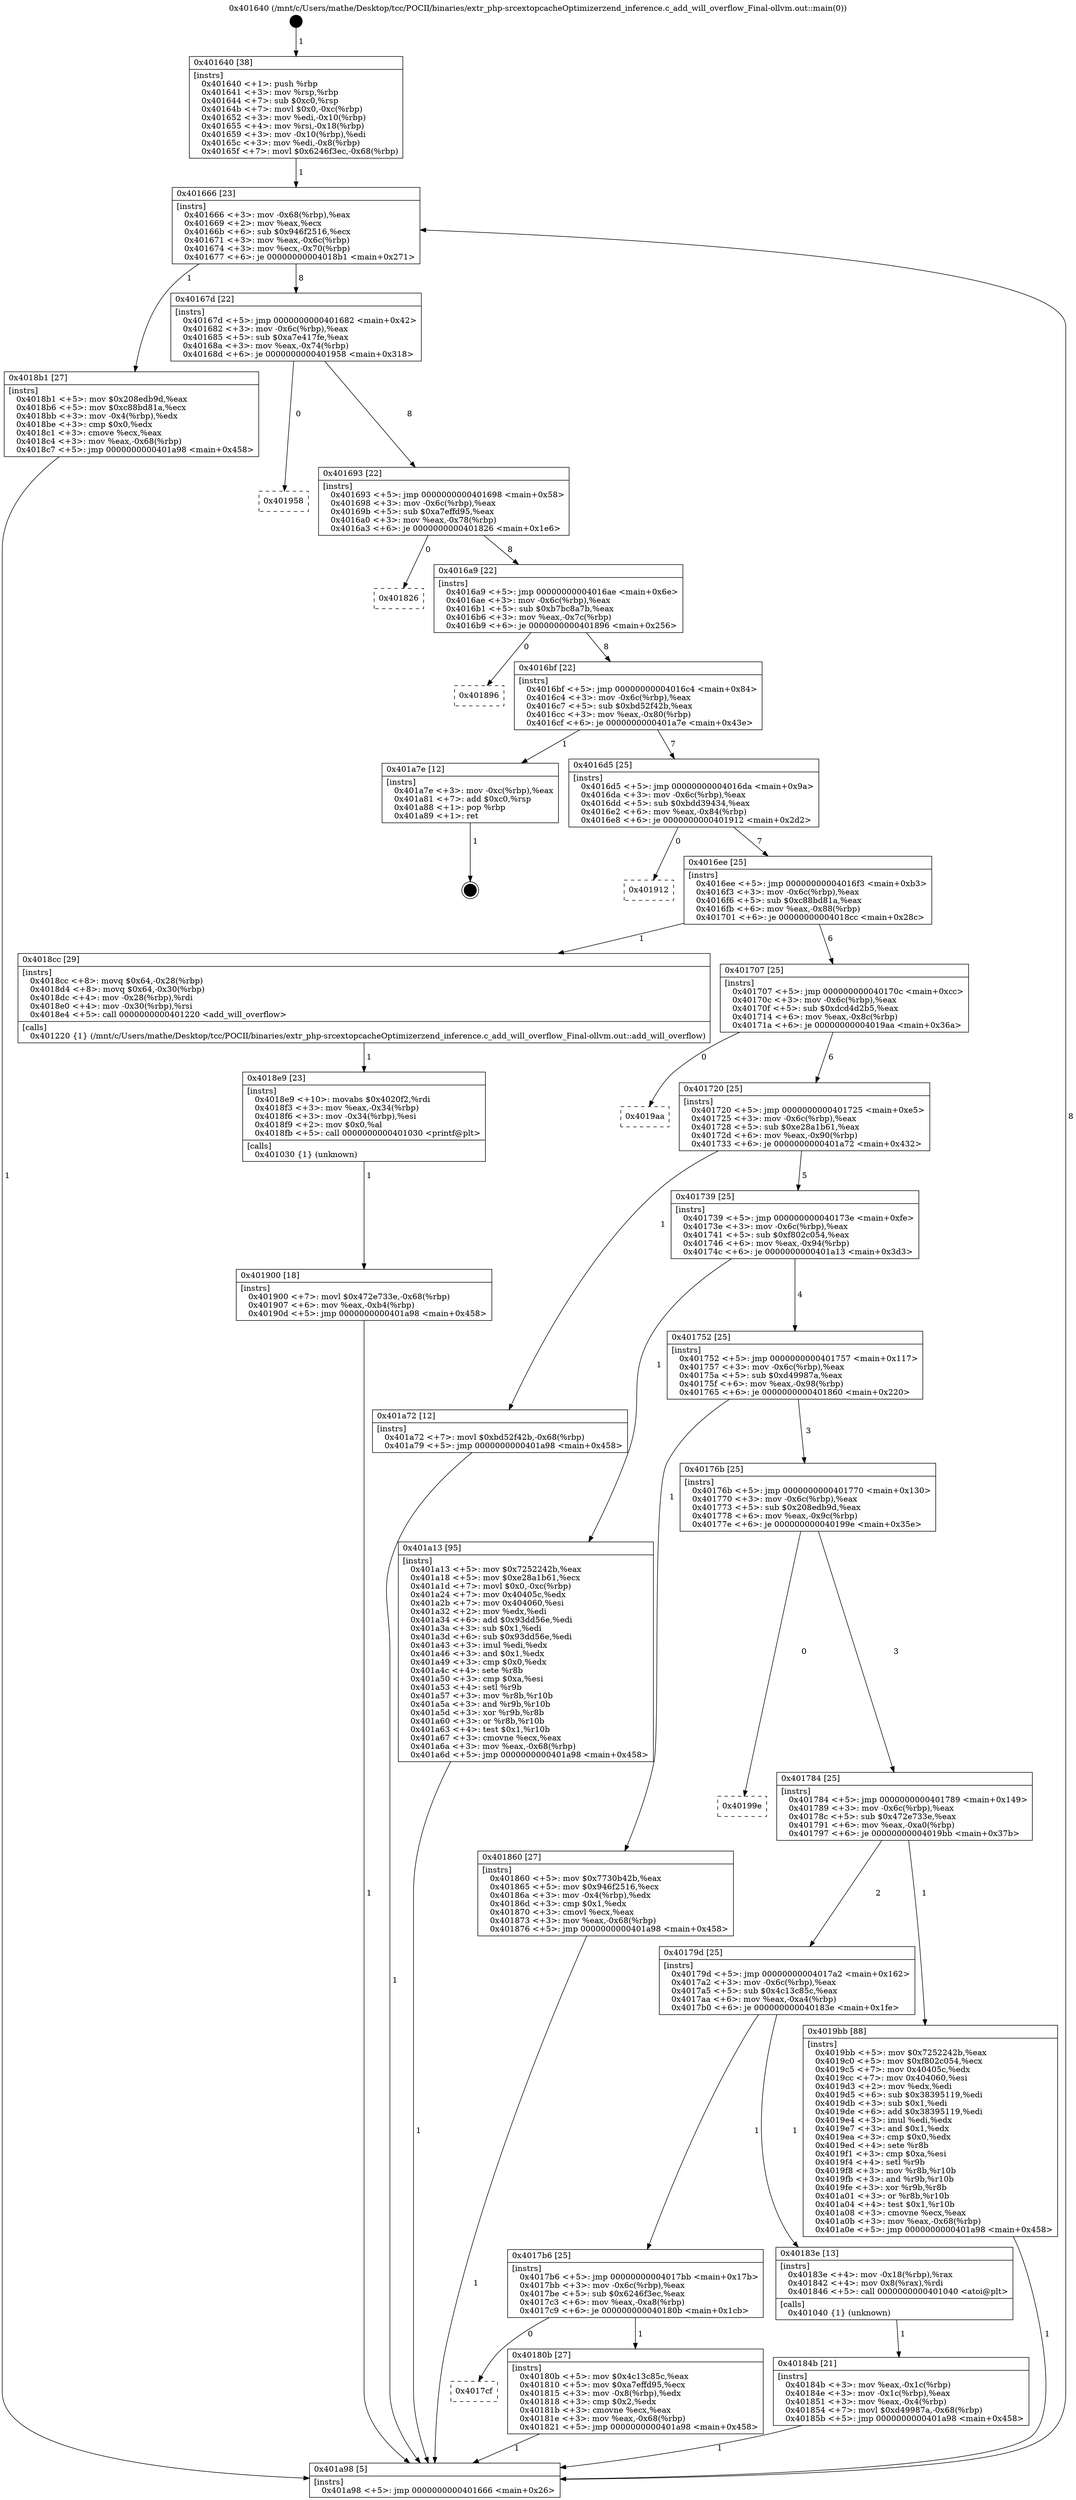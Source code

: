 digraph "0x401640" {
  label = "0x401640 (/mnt/c/Users/mathe/Desktop/tcc/POCII/binaries/extr_php-srcextopcacheOptimizerzend_inference.c_add_will_overflow_Final-ollvm.out::main(0))"
  labelloc = "t"
  node[shape=record]

  Entry [label="",width=0.3,height=0.3,shape=circle,fillcolor=black,style=filled]
  "0x401666" [label="{
     0x401666 [23]\l
     | [instrs]\l
     &nbsp;&nbsp;0x401666 \<+3\>: mov -0x68(%rbp),%eax\l
     &nbsp;&nbsp;0x401669 \<+2\>: mov %eax,%ecx\l
     &nbsp;&nbsp;0x40166b \<+6\>: sub $0x946f2516,%ecx\l
     &nbsp;&nbsp;0x401671 \<+3\>: mov %eax,-0x6c(%rbp)\l
     &nbsp;&nbsp;0x401674 \<+3\>: mov %ecx,-0x70(%rbp)\l
     &nbsp;&nbsp;0x401677 \<+6\>: je 00000000004018b1 \<main+0x271\>\l
  }"]
  "0x4018b1" [label="{
     0x4018b1 [27]\l
     | [instrs]\l
     &nbsp;&nbsp;0x4018b1 \<+5\>: mov $0x208edb9d,%eax\l
     &nbsp;&nbsp;0x4018b6 \<+5\>: mov $0xc88bd81a,%ecx\l
     &nbsp;&nbsp;0x4018bb \<+3\>: mov -0x4(%rbp),%edx\l
     &nbsp;&nbsp;0x4018be \<+3\>: cmp $0x0,%edx\l
     &nbsp;&nbsp;0x4018c1 \<+3\>: cmove %ecx,%eax\l
     &nbsp;&nbsp;0x4018c4 \<+3\>: mov %eax,-0x68(%rbp)\l
     &nbsp;&nbsp;0x4018c7 \<+5\>: jmp 0000000000401a98 \<main+0x458\>\l
  }"]
  "0x40167d" [label="{
     0x40167d [22]\l
     | [instrs]\l
     &nbsp;&nbsp;0x40167d \<+5\>: jmp 0000000000401682 \<main+0x42\>\l
     &nbsp;&nbsp;0x401682 \<+3\>: mov -0x6c(%rbp),%eax\l
     &nbsp;&nbsp;0x401685 \<+5\>: sub $0xa7e417fe,%eax\l
     &nbsp;&nbsp;0x40168a \<+3\>: mov %eax,-0x74(%rbp)\l
     &nbsp;&nbsp;0x40168d \<+6\>: je 0000000000401958 \<main+0x318\>\l
  }"]
  Exit [label="",width=0.3,height=0.3,shape=circle,fillcolor=black,style=filled,peripheries=2]
  "0x401958" [label="{
     0x401958\l
  }", style=dashed]
  "0x401693" [label="{
     0x401693 [22]\l
     | [instrs]\l
     &nbsp;&nbsp;0x401693 \<+5\>: jmp 0000000000401698 \<main+0x58\>\l
     &nbsp;&nbsp;0x401698 \<+3\>: mov -0x6c(%rbp),%eax\l
     &nbsp;&nbsp;0x40169b \<+5\>: sub $0xa7effd95,%eax\l
     &nbsp;&nbsp;0x4016a0 \<+3\>: mov %eax,-0x78(%rbp)\l
     &nbsp;&nbsp;0x4016a3 \<+6\>: je 0000000000401826 \<main+0x1e6\>\l
  }"]
  "0x401900" [label="{
     0x401900 [18]\l
     | [instrs]\l
     &nbsp;&nbsp;0x401900 \<+7\>: movl $0x472e733e,-0x68(%rbp)\l
     &nbsp;&nbsp;0x401907 \<+6\>: mov %eax,-0xb4(%rbp)\l
     &nbsp;&nbsp;0x40190d \<+5\>: jmp 0000000000401a98 \<main+0x458\>\l
  }"]
  "0x401826" [label="{
     0x401826\l
  }", style=dashed]
  "0x4016a9" [label="{
     0x4016a9 [22]\l
     | [instrs]\l
     &nbsp;&nbsp;0x4016a9 \<+5\>: jmp 00000000004016ae \<main+0x6e\>\l
     &nbsp;&nbsp;0x4016ae \<+3\>: mov -0x6c(%rbp),%eax\l
     &nbsp;&nbsp;0x4016b1 \<+5\>: sub $0xb7bc8a7b,%eax\l
     &nbsp;&nbsp;0x4016b6 \<+3\>: mov %eax,-0x7c(%rbp)\l
     &nbsp;&nbsp;0x4016b9 \<+6\>: je 0000000000401896 \<main+0x256\>\l
  }"]
  "0x4018e9" [label="{
     0x4018e9 [23]\l
     | [instrs]\l
     &nbsp;&nbsp;0x4018e9 \<+10\>: movabs $0x4020f2,%rdi\l
     &nbsp;&nbsp;0x4018f3 \<+3\>: mov %eax,-0x34(%rbp)\l
     &nbsp;&nbsp;0x4018f6 \<+3\>: mov -0x34(%rbp),%esi\l
     &nbsp;&nbsp;0x4018f9 \<+2\>: mov $0x0,%al\l
     &nbsp;&nbsp;0x4018fb \<+5\>: call 0000000000401030 \<printf@plt\>\l
     | [calls]\l
     &nbsp;&nbsp;0x401030 \{1\} (unknown)\l
  }"]
  "0x401896" [label="{
     0x401896\l
  }", style=dashed]
  "0x4016bf" [label="{
     0x4016bf [22]\l
     | [instrs]\l
     &nbsp;&nbsp;0x4016bf \<+5\>: jmp 00000000004016c4 \<main+0x84\>\l
     &nbsp;&nbsp;0x4016c4 \<+3\>: mov -0x6c(%rbp),%eax\l
     &nbsp;&nbsp;0x4016c7 \<+5\>: sub $0xbd52f42b,%eax\l
     &nbsp;&nbsp;0x4016cc \<+3\>: mov %eax,-0x80(%rbp)\l
     &nbsp;&nbsp;0x4016cf \<+6\>: je 0000000000401a7e \<main+0x43e\>\l
  }"]
  "0x40184b" [label="{
     0x40184b [21]\l
     | [instrs]\l
     &nbsp;&nbsp;0x40184b \<+3\>: mov %eax,-0x1c(%rbp)\l
     &nbsp;&nbsp;0x40184e \<+3\>: mov -0x1c(%rbp),%eax\l
     &nbsp;&nbsp;0x401851 \<+3\>: mov %eax,-0x4(%rbp)\l
     &nbsp;&nbsp;0x401854 \<+7\>: movl $0xd49987a,-0x68(%rbp)\l
     &nbsp;&nbsp;0x40185b \<+5\>: jmp 0000000000401a98 \<main+0x458\>\l
  }"]
  "0x401a7e" [label="{
     0x401a7e [12]\l
     | [instrs]\l
     &nbsp;&nbsp;0x401a7e \<+3\>: mov -0xc(%rbp),%eax\l
     &nbsp;&nbsp;0x401a81 \<+7\>: add $0xc0,%rsp\l
     &nbsp;&nbsp;0x401a88 \<+1\>: pop %rbp\l
     &nbsp;&nbsp;0x401a89 \<+1\>: ret\l
  }"]
  "0x4016d5" [label="{
     0x4016d5 [25]\l
     | [instrs]\l
     &nbsp;&nbsp;0x4016d5 \<+5\>: jmp 00000000004016da \<main+0x9a\>\l
     &nbsp;&nbsp;0x4016da \<+3\>: mov -0x6c(%rbp),%eax\l
     &nbsp;&nbsp;0x4016dd \<+5\>: sub $0xbdd39434,%eax\l
     &nbsp;&nbsp;0x4016e2 \<+6\>: mov %eax,-0x84(%rbp)\l
     &nbsp;&nbsp;0x4016e8 \<+6\>: je 0000000000401912 \<main+0x2d2\>\l
  }"]
  "0x401640" [label="{
     0x401640 [38]\l
     | [instrs]\l
     &nbsp;&nbsp;0x401640 \<+1\>: push %rbp\l
     &nbsp;&nbsp;0x401641 \<+3\>: mov %rsp,%rbp\l
     &nbsp;&nbsp;0x401644 \<+7\>: sub $0xc0,%rsp\l
     &nbsp;&nbsp;0x40164b \<+7\>: movl $0x0,-0xc(%rbp)\l
     &nbsp;&nbsp;0x401652 \<+3\>: mov %edi,-0x10(%rbp)\l
     &nbsp;&nbsp;0x401655 \<+4\>: mov %rsi,-0x18(%rbp)\l
     &nbsp;&nbsp;0x401659 \<+3\>: mov -0x10(%rbp),%edi\l
     &nbsp;&nbsp;0x40165c \<+3\>: mov %edi,-0x8(%rbp)\l
     &nbsp;&nbsp;0x40165f \<+7\>: movl $0x6246f3ec,-0x68(%rbp)\l
  }"]
  "0x401912" [label="{
     0x401912\l
  }", style=dashed]
  "0x4016ee" [label="{
     0x4016ee [25]\l
     | [instrs]\l
     &nbsp;&nbsp;0x4016ee \<+5\>: jmp 00000000004016f3 \<main+0xb3\>\l
     &nbsp;&nbsp;0x4016f3 \<+3\>: mov -0x6c(%rbp),%eax\l
     &nbsp;&nbsp;0x4016f6 \<+5\>: sub $0xc88bd81a,%eax\l
     &nbsp;&nbsp;0x4016fb \<+6\>: mov %eax,-0x88(%rbp)\l
     &nbsp;&nbsp;0x401701 \<+6\>: je 00000000004018cc \<main+0x28c\>\l
  }"]
  "0x401a98" [label="{
     0x401a98 [5]\l
     | [instrs]\l
     &nbsp;&nbsp;0x401a98 \<+5\>: jmp 0000000000401666 \<main+0x26\>\l
  }"]
  "0x4018cc" [label="{
     0x4018cc [29]\l
     | [instrs]\l
     &nbsp;&nbsp;0x4018cc \<+8\>: movq $0x64,-0x28(%rbp)\l
     &nbsp;&nbsp;0x4018d4 \<+8\>: movq $0x64,-0x30(%rbp)\l
     &nbsp;&nbsp;0x4018dc \<+4\>: mov -0x28(%rbp),%rdi\l
     &nbsp;&nbsp;0x4018e0 \<+4\>: mov -0x30(%rbp),%rsi\l
     &nbsp;&nbsp;0x4018e4 \<+5\>: call 0000000000401220 \<add_will_overflow\>\l
     | [calls]\l
     &nbsp;&nbsp;0x401220 \{1\} (/mnt/c/Users/mathe/Desktop/tcc/POCII/binaries/extr_php-srcextopcacheOptimizerzend_inference.c_add_will_overflow_Final-ollvm.out::add_will_overflow)\l
  }"]
  "0x401707" [label="{
     0x401707 [25]\l
     | [instrs]\l
     &nbsp;&nbsp;0x401707 \<+5\>: jmp 000000000040170c \<main+0xcc\>\l
     &nbsp;&nbsp;0x40170c \<+3\>: mov -0x6c(%rbp),%eax\l
     &nbsp;&nbsp;0x40170f \<+5\>: sub $0xdcd4d2b5,%eax\l
     &nbsp;&nbsp;0x401714 \<+6\>: mov %eax,-0x8c(%rbp)\l
     &nbsp;&nbsp;0x40171a \<+6\>: je 00000000004019aa \<main+0x36a\>\l
  }"]
  "0x4017cf" [label="{
     0x4017cf\l
  }", style=dashed]
  "0x4019aa" [label="{
     0x4019aa\l
  }", style=dashed]
  "0x401720" [label="{
     0x401720 [25]\l
     | [instrs]\l
     &nbsp;&nbsp;0x401720 \<+5\>: jmp 0000000000401725 \<main+0xe5\>\l
     &nbsp;&nbsp;0x401725 \<+3\>: mov -0x6c(%rbp),%eax\l
     &nbsp;&nbsp;0x401728 \<+5\>: sub $0xe28a1b61,%eax\l
     &nbsp;&nbsp;0x40172d \<+6\>: mov %eax,-0x90(%rbp)\l
     &nbsp;&nbsp;0x401733 \<+6\>: je 0000000000401a72 \<main+0x432\>\l
  }"]
  "0x40180b" [label="{
     0x40180b [27]\l
     | [instrs]\l
     &nbsp;&nbsp;0x40180b \<+5\>: mov $0x4c13c85c,%eax\l
     &nbsp;&nbsp;0x401810 \<+5\>: mov $0xa7effd95,%ecx\l
     &nbsp;&nbsp;0x401815 \<+3\>: mov -0x8(%rbp),%edx\l
     &nbsp;&nbsp;0x401818 \<+3\>: cmp $0x2,%edx\l
     &nbsp;&nbsp;0x40181b \<+3\>: cmovne %ecx,%eax\l
     &nbsp;&nbsp;0x40181e \<+3\>: mov %eax,-0x68(%rbp)\l
     &nbsp;&nbsp;0x401821 \<+5\>: jmp 0000000000401a98 \<main+0x458\>\l
  }"]
  "0x401a72" [label="{
     0x401a72 [12]\l
     | [instrs]\l
     &nbsp;&nbsp;0x401a72 \<+7\>: movl $0xbd52f42b,-0x68(%rbp)\l
     &nbsp;&nbsp;0x401a79 \<+5\>: jmp 0000000000401a98 \<main+0x458\>\l
  }"]
  "0x401739" [label="{
     0x401739 [25]\l
     | [instrs]\l
     &nbsp;&nbsp;0x401739 \<+5\>: jmp 000000000040173e \<main+0xfe\>\l
     &nbsp;&nbsp;0x40173e \<+3\>: mov -0x6c(%rbp),%eax\l
     &nbsp;&nbsp;0x401741 \<+5\>: sub $0xf802c054,%eax\l
     &nbsp;&nbsp;0x401746 \<+6\>: mov %eax,-0x94(%rbp)\l
     &nbsp;&nbsp;0x40174c \<+6\>: je 0000000000401a13 \<main+0x3d3\>\l
  }"]
  "0x4017b6" [label="{
     0x4017b6 [25]\l
     | [instrs]\l
     &nbsp;&nbsp;0x4017b6 \<+5\>: jmp 00000000004017bb \<main+0x17b\>\l
     &nbsp;&nbsp;0x4017bb \<+3\>: mov -0x6c(%rbp),%eax\l
     &nbsp;&nbsp;0x4017be \<+5\>: sub $0x6246f3ec,%eax\l
     &nbsp;&nbsp;0x4017c3 \<+6\>: mov %eax,-0xa8(%rbp)\l
     &nbsp;&nbsp;0x4017c9 \<+6\>: je 000000000040180b \<main+0x1cb\>\l
  }"]
  "0x401a13" [label="{
     0x401a13 [95]\l
     | [instrs]\l
     &nbsp;&nbsp;0x401a13 \<+5\>: mov $0x7252242b,%eax\l
     &nbsp;&nbsp;0x401a18 \<+5\>: mov $0xe28a1b61,%ecx\l
     &nbsp;&nbsp;0x401a1d \<+7\>: movl $0x0,-0xc(%rbp)\l
     &nbsp;&nbsp;0x401a24 \<+7\>: mov 0x40405c,%edx\l
     &nbsp;&nbsp;0x401a2b \<+7\>: mov 0x404060,%esi\l
     &nbsp;&nbsp;0x401a32 \<+2\>: mov %edx,%edi\l
     &nbsp;&nbsp;0x401a34 \<+6\>: add $0x93dd56e,%edi\l
     &nbsp;&nbsp;0x401a3a \<+3\>: sub $0x1,%edi\l
     &nbsp;&nbsp;0x401a3d \<+6\>: sub $0x93dd56e,%edi\l
     &nbsp;&nbsp;0x401a43 \<+3\>: imul %edi,%edx\l
     &nbsp;&nbsp;0x401a46 \<+3\>: and $0x1,%edx\l
     &nbsp;&nbsp;0x401a49 \<+3\>: cmp $0x0,%edx\l
     &nbsp;&nbsp;0x401a4c \<+4\>: sete %r8b\l
     &nbsp;&nbsp;0x401a50 \<+3\>: cmp $0xa,%esi\l
     &nbsp;&nbsp;0x401a53 \<+4\>: setl %r9b\l
     &nbsp;&nbsp;0x401a57 \<+3\>: mov %r8b,%r10b\l
     &nbsp;&nbsp;0x401a5a \<+3\>: and %r9b,%r10b\l
     &nbsp;&nbsp;0x401a5d \<+3\>: xor %r9b,%r8b\l
     &nbsp;&nbsp;0x401a60 \<+3\>: or %r8b,%r10b\l
     &nbsp;&nbsp;0x401a63 \<+4\>: test $0x1,%r10b\l
     &nbsp;&nbsp;0x401a67 \<+3\>: cmovne %ecx,%eax\l
     &nbsp;&nbsp;0x401a6a \<+3\>: mov %eax,-0x68(%rbp)\l
     &nbsp;&nbsp;0x401a6d \<+5\>: jmp 0000000000401a98 \<main+0x458\>\l
  }"]
  "0x401752" [label="{
     0x401752 [25]\l
     | [instrs]\l
     &nbsp;&nbsp;0x401752 \<+5\>: jmp 0000000000401757 \<main+0x117\>\l
     &nbsp;&nbsp;0x401757 \<+3\>: mov -0x6c(%rbp),%eax\l
     &nbsp;&nbsp;0x40175a \<+5\>: sub $0xd49987a,%eax\l
     &nbsp;&nbsp;0x40175f \<+6\>: mov %eax,-0x98(%rbp)\l
     &nbsp;&nbsp;0x401765 \<+6\>: je 0000000000401860 \<main+0x220\>\l
  }"]
  "0x40183e" [label="{
     0x40183e [13]\l
     | [instrs]\l
     &nbsp;&nbsp;0x40183e \<+4\>: mov -0x18(%rbp),%rax\l
     &nbsp;&nbsp;0x401842 \<+4\>: mov 0x8(%rax),%rdi\l
     &nbsp;&nbsp;0x401846 \<+5\>: call 0000000000401040 \<atoi@plt\>\l
     | [calls]\l
     &nbsp;&nbsp;0x401040 \{1\} (unknown)\l
  }"]
  "0x401860" [label="{
     0x401860 [27]\l
     | [instrs]\l
     &nbsp;&nbsp;0x401860 \<+5\>: mov $0x7730b42b,%eax\l
     &nbsp;&nbsp;0x401865 \<+5\>: mov $0x946f2516,%ecx\l
     &nbsp;&nbsp;0x40186a \<+3\>: mov -0x4(%rbp),%edx\l
     &nbsp;&nbsp;0x40186d \<+3\>: cmp $0x1,%edx\l
     &nbsp;&nbsp;0x401870 \<+3\>: cmovl %ecx,%eax\l
     &nbsp;&nbsp;0x401873 \<+3\>: mov %eax,-0x68(%rbp)\l
     &nbsp;&nbsp;0x401876 \<+5\>: jmp 0000000000401a98 \<main+0x458\>\l
  }"]
  "0x40176b" [label="{
     0x40176b [25]\l
     | [instrs]\l
     &nbsp;&nbsp;0x40176b \<+5\>: jmp 0000000000401770 \<main+0x130\>\l
     &nbsp;&nbsp;0x401770 \<+3\>: mov -0x6c(%rbp),%eax\l
     &nbsp;&nbsp;0x401773 \<+5\>: sub $0x208edb9d,%eax\l
     &nbsp;&nbsp;0x401778 \<+6\>: mov %eax,-0x9c(%rbp)\l
     &nbsp;&nbsp;0x40177e \<+6\>: je 000000000040199e \<main+0x35e\>\l
  }"]
  "0x40179d" [label="{
     0x40179d [25]\l
     | [instrs]\l
     &nbsp;&nbsp;0x40179d \<+5\>: jmp 00000000004017a2 \<main+0x162\>\l
     &nbsp;&nbsp;0x4017a2 \<+3\>: mov -0x6c(%rbp),%eax\l
     &nbsp;&nbsp;0x4017a5 \<+5\>: sub $0x4c13c85c,%eax\l
     &nbsp;&nbsp;0x4017aa \<+6\>: mov %eax,-0xa4(%rbp)\l
     &nbsp;&nbsp;0x4017b0 \<+6\>: je 000000000040183e \<main+0x1fe\>\l
  }"]
  "0x40199e" [label="{
     0x40199e\l
  }", style=dashed]
  "0x401784" [label="{
     0x401784 [25]\l
     | [instrs]\l
     &nbsp;&nbsp;0x401784 \<+5\>: jmp 0000000000401789 \<main+0x149\>\l
     &nbsp;&nbsp;0x401789 \<+3\>: mov -0x6c(%rbp),%eax\l
     &nbsp;&nbsp;0x40178c \<+5\>: sub $0x472e733e,%eax\l
     &nbsp;&nbsp;0x401791 \<+6\>: mov %eax,-0xa0(%rbp)\l
     &nbsp;&nbsp;0x401797 \<+6\>: je 00000000004019bb \<main+0x37b\>\l
  }"]
  "0x4019bb" [label="{
     0x4019bb [88]\l
     | [instrs]\l
     &nbsp;&nbsp;0x4019bb \<+5\>: mov $0x7252242b,%eax\l
     &nbsp;&nbsp;0x4019c0 \<+5\>: mov $0xf802c054,%ecx\l
     &nbsp;&nbsp;0x4019c5 \<+7\>: mov 0x40405c,%edx\l
     &nbsp;&nbsp;0x4019cc \<+7\>: mov 0x404060,%esi\l
     &nbsp;&nbsp;0x4019d3 \<+2\>: mov %edx,%edi\l
     &nbsp;&nbsp;0x4019d5 \<+6\>: sub $0x38395119,%edi\l
     &nbsp;&nbsp;0x4019db \<+3\>: sub $0x1,%edi\l
     &nbsp;&nbsp;0x4019de \<+6\>: add $0x38395119,%edi\l
     &nbsp;&nbsp;0x4019e4 \<+3\>: imul %edi,%edx\l
     &nbsp;&nbsp;0x4019e7 \<+3\>: and $0x1,%edx\l
     &nbsp;&nbsp;0x4019ea \<+3\>: cmp $0x0,%edx\l
     &nbsp;&nbsp;0x4019ed \<+4\>: sete %r8b\l
     &nbsp;&nbsp;0x4019f1 \<+3\>: cmp $0xa,%esi\l
     &nbsp;&nbsp;0x4019f4 \<+4\>: setl %r9b\l
     &nbsp;&nbsp;0x4019f8 \<+3\>: mov %r8b,%r10b\l
     &nbsp;&nbsp;0x4019fb \<+3\>: and %r9b,%r10b\l
     &nbsp;&nbsp;0x4019fe \<+3\>: xor %r9b,%r8b\l
     &nbsp;&nbsp;0x401a01 \<+3\>: or %r8b,%r10b\l
     &nbsp;&nbsp;0x401a04 \<+4\>: test $0x1,%r10b\l
     &nbsp;&nbsp;0x401a08 \<+3\>: cmovne %ecx,%eax\l
     &nbsp;&nbsp;0x401a0b \<+3\>: mov %eax,-0x68(%rbp)\l
     &nbsp;&nbsp;0x401a0e \<+5\>: jmp 0000000000401a98 \<main+0x458\>\l
  }"]
  Entry -> "0x401640" [label=" 1"]
  "0x401666" -> "0x4018b1" [label=" 1"]
  "0x401666" -> "0x40167d" [label=" 8"]
  "0x401a7e" -> Exit [label=" 1"]
  "0x40167d" -> "0x401958" [label=" 0"]
  "0x40167d" -> "0x401693" [label=" 8"]
  "0x401a72" -> "0x401a98" [label=" 1"]
  "0x401693" -> "0x401826" [label=" 0"]
  "0x401693" -> "0x4016a9" [label=" 8"]
  "0x401a13" -> "0x401a98" [label=" 1"]
  "0x4016a9" -> "0x401896" [label=" 0"]
  "0x4016a9" -> "0x4016bf" [label=" 8"]
  "0x4019bb" -> "0x401a98" [label=" 1"]
  "0x4016bf" -> "0x401a7e" [label=" 1"]
  "0x4016bf" -> "0x4016d5" [label=" 7"]
  "0x401900" -> "0x401a98" [label=" 1"]
  "0x4016d5" -> "0x401912" [label=" 0"]
  "0x4016d5" -> "0x4016ee" [label=" 7"]
  "0x4018e9" -> "0x401900" [label=" 1"]
  "0x4016ee" -> "0x4018cc" [label=" 1"]
  "0x4016ee" -> "0x401707" [label=" 6"]
  "0x4018cc" -> "0x4018e9" [label=" 1"]
  "0x401707" -> "0x4019aa" [label=" 0"]
  "0x401707" -> "0x401720" [label=" 6"]
  "0x4018b1" -> "0x401a98" [label=" 1"]
  "0x401720" -> "0x401a72" [label=" 1"]
  "0x401720" -> "0x401739" [label=" 5"]
  "0x401860" -> "0x401a98" [label=" 1"]
  "0x401739" -> "0x401a13" [label=" 1"]
  "0x401739" -> "0x401752" [label=" 4"]
  "0x40183e" -> "0x40184b" [label=" 1"]
  "0x401752" -> "0x401860" [label=" 1"]
  "0x401752" -> "0x40176b" [label=" 3"]
  "0x401a98" -> "0x401666" [label=" 8"]
  "0x40176b" -> "0x40199e" [label=" 0"]
  "0x40176b" -> "0x401784" [label=" 3"]
  "0x40180b" -> "0x401a98" [label=" 1"]
  "0x401784" -> "0x4019bb" [label=" 1"]
  "0x401784" -> "0x40179d" [label=" 2"]
  "0x401640" -> "0x401666" [label=" 1"]
  "0x40179d" -> "0x40183e" [label=" 1"]
  "0x40179d" -> "0x4017b6" [label=" 1"]
  "0x40184b" -> "0x401a98" [label=" 1"]
  "0x4017b6" -> "0x40180b" [label=" 1"]
  "0x4017b6" -> "0x4017cf" [label=" 0"]
}
